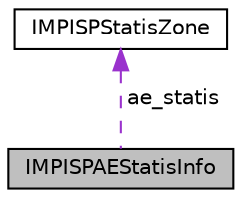 digraph "IMPISPAEStatisInfo"
{
 // LATEX_PDF_SIZE
  edge [fontname="Helvetica",fontsize="10",labelfontname="Helvetica",labelfontsize="10"];
  node [fontname="Helvetica",fontsize="10",shape=record];
  Node1 [label="IMPISPAEStatisInfo",height=0.2,width=0.4,color="black", fillcolor="grey75", style="filled", fontcolor="black",tooltip="AE统计信息"];
  Node2 -> Node1 [dir="back",color="darkorchid3",fontsize="10",style="dashed",label=" ae_statis" ,fontname="Helvetica"];
  Node2 [label="IMPISPStatisZone",height=0.2,width=0.4,color="black", fillcolor="white", style="filled",URL="$struct_i_m_p_i_s_p_statis_zone.html",tooltip="各区域统计信息"];
}
